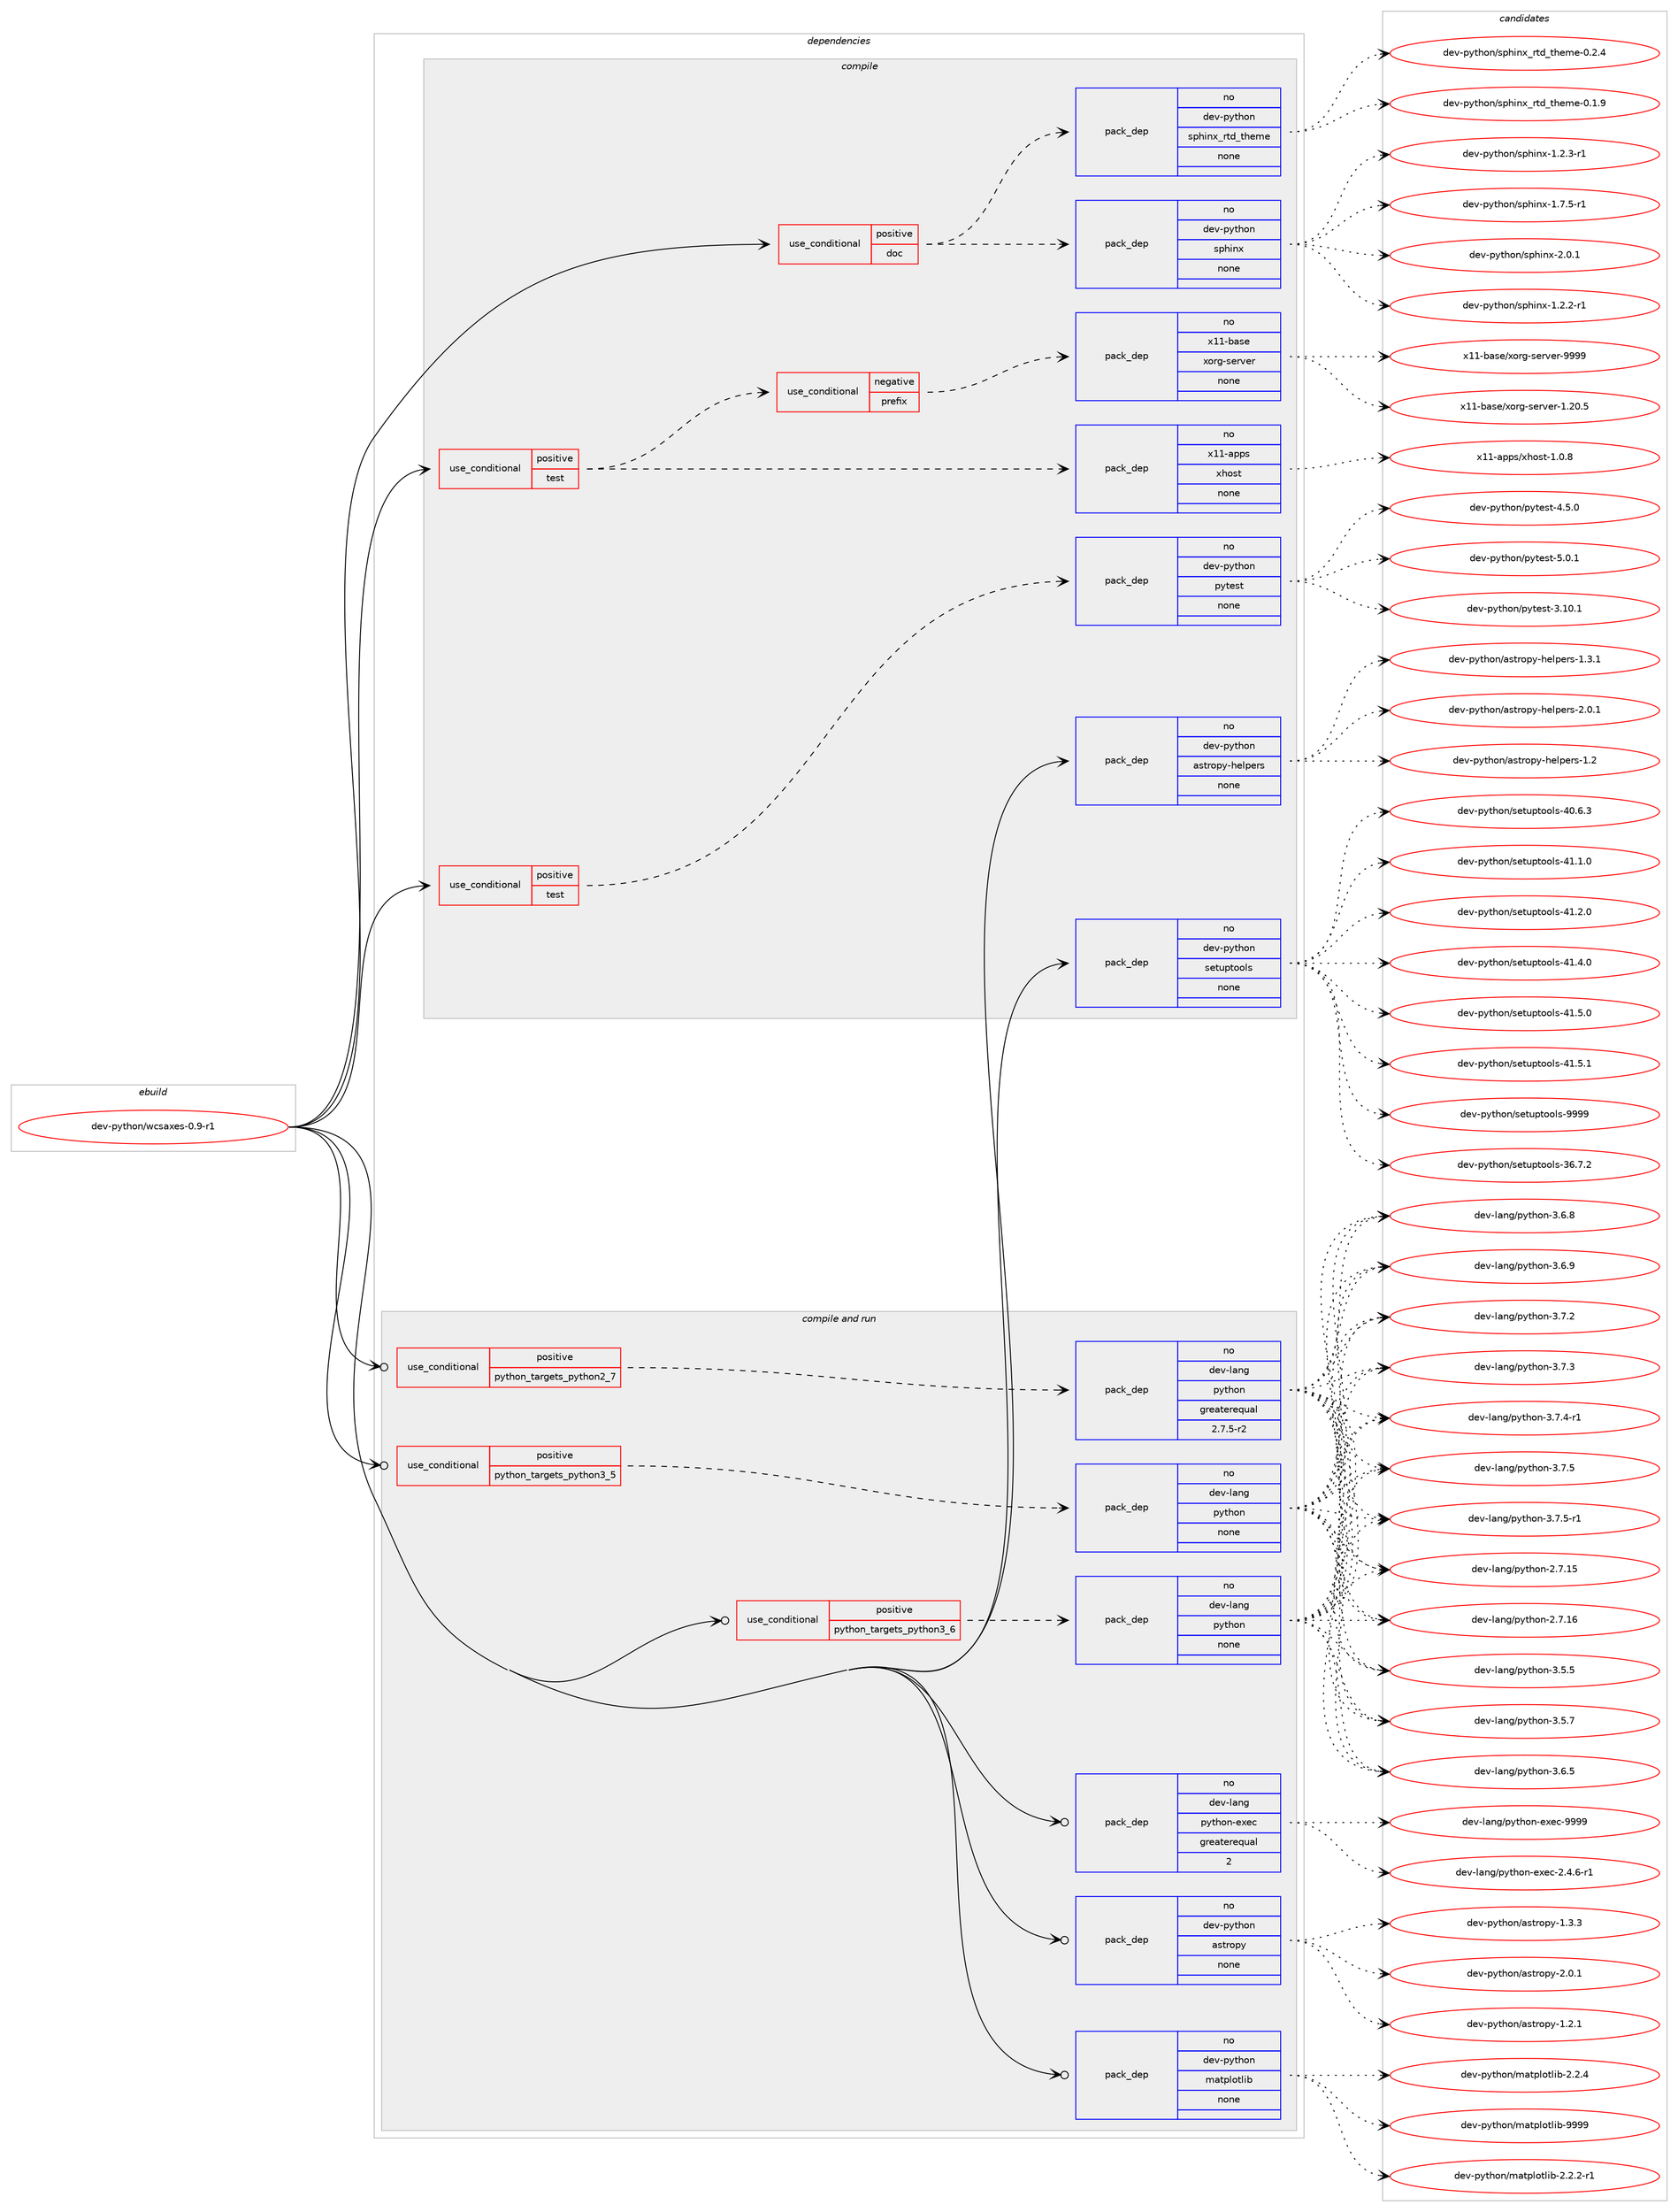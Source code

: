 digraph prolog {

# *************
# Graph options
# *************

newrank=true;
concentrate=true;
compound=true;
graph [rankdir=LR,fontname=Helvetica,fontsize=10,ranksep=1.5];#, ranksep=2.5, nodesep=0.2];
edge  [arrowhead=vee];
node  [fontname=Helvetica,fontsize=10];

# **********
# The ebuild
# **********

subgraph cluster_leftcol {
color=gray;
rank=same;
label=<<i>ebuild</i>>;
id [label="dev-python/wcsaxes-0.9-r1", color=red, width=4, href="../dev-python/wcsaxes-0.9-r1.svg"];
}

# ****************
# The dependencies
# ****************

subgraph cluster_midcol {
color=gray;
label=<<i>dependencies</i>>;
subgraph cluster_compile {
fillcolor="#eeeeee";
style=filled;
label=<<i>compile</i>>;
subgraph cond151266 {
dependency643376 [label=<<TABLE BORDER="0" CELLBORDER="1" CELLSPACING="0" CELLPADDING="4"><TR><TD ROWSPAN="3" CELLPADDING="10">use_conditional</TD></TR><TR><TD>positive</TD></TR><TR><TD>doc</TD></TR></TABLE>>, shape=none, color=red];
subgraph pack480221 {
dependency643377 [label=<<TABLE BORDER="0" CELLBORDER="1" CELLSPACING="0" CELLPADDING="4" WIDTH="220"><TR><TD ROWSPAN="6" CELLPADDING="30">pack_dep</TD></TR><TR><TD WIDTH="110">no</TD></TR><TR><TD>dev-python</TD></TR><TR><TD>sphinx</TD></TR><TR><TD>none</TD></TR><TR><TD></TD></TR></TABLE>>, shape=none, color=blue];
}
dependency643376:e -> dependency643377:w [weight=20,style="dashed",arrowhead="vee"];
subgraph pack480222 {
dependency643378 [label=<<TABLE BORDER="0" CELLBORDER="1" CELLSPACING="0" CELLPADDING="4" WIDTH="220"><TR><TD ROWSPAN="6" CELLPADDING="30">pack_dep</TD></TR><TR><TD WIDTH="110">no</TD></TR><TR><TD>dev-python</TD></TR><TR><TD>sphinx_rtd_theme</TD></TR><TR><TD>none</TD></TR><TR><TD></TD></TR></TABLE>>, shape=none, color=blue];
}
dependency643376:e -> dependency643378:w [weight=20,style="dashed",arrowhead="vee"];
}
id:e -> dependency643376:w [weight=20,style="solid",arrowhead="vee"];
subgraph cond151267 {
dependency643379 [label=<<TABLE BORDER="0" CELLBORDER="1" CELLSPACING="0" CELLPADDING="4"><TR><TD ROWSPAN="3" CELLPADDING="10">use_conditional</TD></TR><TR><TD>positive</TD></TR><TR><TD>test</TD></TR></TABLE>>, shape=none, color=red];
subgraph cond151268 {
dependency643380 [label=<<TABLE BORDER="0" CELLBORDER="1" CELLSPACING="0" CELLPADDING="4"><TR><TD ROWSPAN="3" CELLPADDING="10">use_conditional</TD></TR><TR><TD>negative</TD></TR><TR><TD>prefix</TD></TR></TABLE>>, shape=none, color=red];
subgraph pack480223 {
dependency643381 [label=<<TABLE BORDER="0" CELLBORDER="1" CELLSPACING="0" CELLPADDING="4" WIDTH="220"><TR><TD ROWSPAN="6" CELLPADDING="30">pack_dep</TD></TR><TR><TD WIDTH="110">no</TD></TR><TR><TD>x11-base</TD></TR><TR><TD>xorg-server</TD></TR><TR><TD>none</TD></TR><TR><TD></TD></TR></TABLE>>, shape=none, color=blue];
}
dependency643380:e -> dependency643381:w [weight=20,style="dashed",arrowhead="vee"];
}
dependency643379:e -> dependency643380:w [weight=20,style="dashed",arrowhead="vee"];
subgraph pack480224 {
dependency643382 [label=<<TABLE BORDER="0" CELLBORDER="1" CELLSPACING="0" CELLPADDING="4" WIDTH="220"><TR><TD ROWSPAN="6" CELLPADDING="30">pack_dep</TD></TR><TR><TD WIDTH="110">no</TD></TR><TR><TD>x11-apps</TD></TR><TR><TD>xhost</TD></TR><TR><TD>none</TD></TR><TR><TD></TD></TR></TABLE>>, shape=none, color=blue];
}
dependency643379:e -> dependency643382:w [weight=20,style="dashed",arrowhead="vee"];
}
id:e -> dependency643379:w [weight=20,style="solid",arrowhead="vee"];
subgraph cond151269 {
dependency643383 [label=<<TABLE BORDER="0" CELLBORDER="1" CELLSPACING="0" CELLPADDING="4"><TR><TD ROWSPAN="3" CELLPADDING="10">use_conditional</TD></TR><TR><TD>positive</TD></TR><TR><TD>test</TD></TR></TABLE>>, shape=none, color=red];
subgraph pack480225 {
dependency643384 [label=<<TABLE BORDER="0" CELLBORDER="1" CELLSPACING="0" CELLPADDING="4" WIDTH="220"><TR><TD ROWSPAN="6" CELLPADDING="30">pack_dep</TD></TR><TR><TD WIDTH="110">no</TD></TR><TR><TD>dev-python</TD></TR><TR><TD>pytest</TD></TR><TR><TD>none</TD></TR><TR><TD></TD></TR></TABLE>>, shape=none, color=blue];
}
dependency643383:e -> dependency643384:w [weight=20,style="dashed",arrowhead="vee"];
}
id:e -> dependency643383:w [weight=20,style="solid",arrowhead="vee"];
subgraph pack480226 {
dependency643385 [label=<<TABLE BORDER="0" CELLBORDER="1" CELLSPACING="0" CELLPADDING="4" WIDTH="220"><TR><TD ROWSPAN="6" CELLPADDING="30">pack_dep</TD></TR><TR><TD WIDTH="110">no</TD></TR><TR><TD>dev-python</TD></TR><TR><TD>astropy-helpers</TD></TR><TR><TD>none</TD></TR><TR><TD></TD></TR></TABLE>>, shape=none, color=blue];
}
id:e -> dependency643385:w [weight=20,style="solid",arrowhead="vee"];
subgraph pack480227 {
dependency643386 [label=<<TABLE BORDER="0" CELLBORDER="1" CELLSPACING="0" CELLPADDING="4" WIDTH="220"><TR><TD ROWSPAN="6" CELLPADDING="30">pack_dep</TD></TR><TR><TD WIDTH="110">no</TD></TR><TR><TD>dev-python</TD></TR><TR><TD>setuptools</TD></TR><TR><TD>none</TD></TR><TR><TD></TD></TR></TABLE>>, shape=none, color=blue];
}
id:e -> dependency643386:w [weight=20,style="solid",arrowhead="vee"];
}
subgraph cluster_compileandrun {
fillcolor="#eeeeee";
style=filled;
label=<<i>compile and run</i>>;
subgraph cond151270 {
dependency643387 [label=<<TABLE BORDER="0" CELLBORDER="1" CELLSPACING="0" CELLPADDING="4"><TR><TD ROWSPAN="3" CELLPADDING="10">use_conditional</TD></TR><TR><TD>positive</TD></TR><TR><TD>python_targets_python2_7</TD></TR></TABLE>>, shape=none, color=red];
subgraph pack480228 {
dependency643388 [label=<<TABLE BORDER="0" CELLBORDER="1" CELLSPACING="0" CELLPADDING="4" WIDTH="220"><TR><TD ROWSPAN="6" CELLPADDING="30">pack_dep</TD></TR><TR><TD WIDTH="110">no</TD></TR><TR><TD>dev-lang</TD></TR><TR><TD>python</TD></TR><TR><TD>greaterequal</TD></TR><TR><TD>2.7.5-r2</TD></TR></TABLE>>, shape=none, color=blue];
}
dependency643387:e -> dependency643388:w [weight=20,style="dashed",arrowhead="vee"];
}
id:e -> dependency643387:w [weight=20,style="solid",arrowhead="odotvee"];
subgraph cond151271 {
dependency643389 [label=<<TABLE BORDER="0" CELLBORDER="1" CELLSPACING="0" CELLPADDING="4"><TR><TD ROWSPAN="3" CELLPADDING="10">use_conditional</TD></TR><TR><TD>positive</TD></TR><TR><TD>python_targets_python3_5</TD></TR></TABLE>>, shape=none, color=red];
subgraph pack480229 {
dependency643390 [label=<<TABLE BORDER="0" CELLBORDER="1" CELLSPACING="0" CELLPADDING="4" WIDTH="220"><TR><TD ROWSPAN="6" CELLPADDING="30">pack_dep</TD></TR><TR><TD WIDTH="110">no</TD></TR><TR><TD>dev-lang</TD></TR><TR><TD>python</TD></TR><TR><TD>none</TD></TR><TR><TD></TD></TR></TABLE>>, shape=none, color=blue];
}
dependency643389:e -> dependency643390:w [weight=20,style="dashed",arrowhead="vee"];
}
id:e -> dependency643389:w [weight=20,style="solid",arrowhead="odotvee"];
subgraph cond151272 {
dependency643391 [label=<<TABLE BORDER="0" CELLBORDER="1" CELLSPACING="0" CELLPADDING="4"><TR><TD ROWSPAN="3" CELLPADDING="10">use_conditional</TD></TR><TR><TD>positive</TD></TR><TR><TD>python_targets_python3_6</TD></TR></TABLE>>, shape=none, color=red];
subgraph pack480230 {
dependency643392 [label=<<TABLE BORDER="0" CELLBORDER="1" CELLSPACING="0" CELLPADDING="4" WIDTH="220"><TR><TD ROWSPAN="6" CELLPADDING="30">pack_dep</TD></TR><TR><TD WIDTH="110">no</TD></TR><TR><TD>dev-lang</TD></TR><TR><TD>python</TD></TR><TR><TD>none</TD></TR><TR><TD></TD></TR></TABLE>>, shape=none, color=blue];
}
dependency643391:e -> dependency643392:w [weight=20,style="dashed",arrowhead="vee"];
}
id:e -> dependency643391:w [weight=20,style="solid",arrowhead="odotvee"];
subgraph pack480231 {
dependency643393 [label=<<TABLE BORDER="0" CELLBORDER="1" CELLSPACING="0" CELLPADDING="4" WIDTH="220"><TR><TD ROWSPAN="6" CELLPADDING="30">pack_dep</TD></TR><TR><TD WIDTH="110">no</TD></TR><TR><TD>dev-lang</TD></TR><TR><TD>python-exec</TD></TR><TR><TD>greaterequal</TD></TR><TR><TD>2</TD></TR></TABLE>>, shape=none, color=blue];
}
id:e -> dependency643393:w [weight=20,style="solid",arrowhead="odotvee"];
subgraph pack480232 {
dependency643394 [label=<<TABLE BORDER="0" CELLBORDER="1" CELLSPACING="0" CELLPADDING="4" WIDTH="220"><TR><TD ROWSPAN="6" CELLPADDING="30">pack_dep</TD></TR><TR><TD WIDTH="110">no</TD></TR><TR><TD>dev-python</TD></TR><TR><TD>astropy</TD></TR><TR><TD>none</TD></TR><TR><TD></TD></TR></TABLE>>, shape=none, color=blue];
}
id:e -> dependency643394:w [weight=20,style="solid",arrowhead="odotvee"];
subgraph pack480233 {
dependency643395 [label=<<TABLE BORDER="0" CELLBORDER="1" CELLSPACING="0" CELLPADDING="4" WIDTH="220"><TR><TD ROWSPAN="6" CELLPADDING="30">pack_dep</TD></TR><TR><TD WIDTH="110">no</TD></TR><TR><TD>dev-python</TD></TR><TR><TD>matplotlib</TD></TR><TR><TD>none</TD></TR><TR><TD></TD></TR></TABLE>>, shape=none, color=blue];
}
id:e -> dependency643395:w [weight=20,style="solid",arrowhead="odotvee"];
}
subgraph cluster_run {
fillcolor="#eeeeee";
style=filled;
label=<<i>run</i>>;
}
}

# **************
# The candidates
# **************

subgraph cluster_choices {
rank=same;
color=gray;
label=<<i>candidates</i>>;

subgraph choice480221 {
color=black;
nodesep=1;
choice10010111845112121116104111110471151121041051101204549465046504511449 [label="dev-python/sphinx-1.2.2-r1", color=red, width=4,href="../dev-python/sphinx-1.2.2-r1.svg"];
choice10010111845112121116104111110471151121041051101204549465046514511449 [label="dev-python/sphinx-1.2.3-r1", color=red, width=4,href="../dev-python/sphinx-1.2.3-r1.svg"];
choice10010111845112121116104111110471151121041051101204549465546534511449 [label="dev-python/sphinx-1.7.5-r1", color=red, width=4,href="../dev-python/sphinx-1.7.5-r1.svg"];
choice1001011184511212111610411111047115112104105110120455046484649 [label="dev-python/sphinx-2.0.1", color=red, width=4,href="../dev-python/sphinx-2.0.1.svg"];
dependency643377:e -> choice10010111845112121116104111110471151121041051101204549465046504511449:w [style=dotted,weight="100"];
dependency643377:e -> choice10010111845112121116104111110471151121041051101204549465046514511449:w [style=dotted,weight="100"];
dependency643377:e -> choice10010111845112121116104111110471151121041051101204549465546534511449:w [style=dotted,weight="100"];
dependency643377:e -> choice1001011184511212111610411111047115112104105110120455046484649:w [style=dotted,weight="100"];
}
subgraph choice480222 {
color=black;
nodesep=1;
choice10010111845112121116104111110471151121041051101209511411610095116104101109101454846494657 [label="dev-python/sphinx_rtd_theme-0.1.9", color=red, width=4,href="../dev-python/sphinx_rtd_theme-0.1.9.svg"];
choice10010111845112121116104111110471151121041051101209511411610095116104101109101454846504652 [label="dev-python/sphinx_rtd_theme-0.2.4", color=red, width=4,href="../dev-python/sphinx_rtd_theme-0.2.4.svg"];
dependency643378:e -> choice10010111845112121116104111110471151121041051101209511411610095116104101109101454846494657:w [style=dotted,weight="100"];
dependency643378:e -> choice10010111845112121116104111110471151121041051101209511411610095116104101109101454846504652:w [style=dotted,weight="100"];
}
subgraph choice480223 {
color=black;
nodesep=1;
choice1204949459897115101471201111141034511510111411810111445494650484653 [label="x11-base/xorg-server-1.20.5", color=red, width=4,href="../x11-base/xorg-server-1.20.5.svg"];
choice120494945989711510147120111114103451151011141181011144557575757 [label="x11-base/xorg-server-9999", color=red, width=4,href="../x11-base/xorg-server-9999.svg"];
dependency643381:e -> choice1204949459897115101471201111141034511510111411810111445494650484653:w [style=dotted,weight="100"];
dependency643381:e -> choice120494945989711510147120111114103451151011141181011144557575757:w [style=dotted,weight="100"];
}
subgraph choice480224 {
color=black;
nodesep=1;
choice1204949459711211211547120104111115116454946484656 [label="x11-apps/xhost-1.0.8", color=red, width=4,href="../x11-apps/xhost-1.0.8.svg"];
dependency643382:e -> choice1204949459711211211547120104111115116454946484656:w [style=dotted,weight="100"];
}
subgraph choice480225 {
color=black;
nodesep=1;
choice100101118451121211161041111104711212111610111511645514649484649 [label="dev-python/pytest-3.10.1", color=red, width=4,href="../dev-python/pytest-3.10.1.svg"];
choice1001011184511212111610411111047112121116101115116455246534648 [label="dev-python/pytest-4.5.0", color=red, width=4,href="../dev-python/pytest-4.5.0.svg"];
choice1001011184511212111610411111047112121116101115116455346484649 [label="dev-python/pytest-5.0.1", color=red, width=4,href="../dev-python/pytest-5.0.1.svg"];
dependency643384:e -> choice100101118451121211161041111104711212111610111511645514649484649:w [style=dotted,weight="100"];
dependency643384:e -> choice1001011184511212111610411111047112121116101115116455246534648:w [style=dotted,weight="100"];
dependency643384:e -> choice1001011184511212111610411111047112121116101115116455346484649:w [style=dotted,weight="100"];
}
subgraph choice480226 {
color=black;
nodesep=1;
choice1001011184511212111610411111047971151161141111121214510410110811210111411545494650 [label="dev-python/astropy-helpers-1.2", color=red, width=4,href="../dev-python/astropy-helpers-1.2.svg"];
choice10010111845112121116104111110479711511611411111212145104101108112101114115454946514649 [label="dev-python/astropy-helpers-1.3.1", color=red, width=4,href="../dev-python/astropy-helpers-1.3.1.svg"];
choice10010111845112121116104111110479711511611411111212145104101108112101114115455046484649 [label="dev-python/astropy-helpers-2.0.1", color=red, width=4,href="../dev-python/astropy-helpers-2.0.1.svg"];
dependency643385:e -> choice1001011184511212111610411111047971151161141111121214510410110811210111411545494650:w [style=dotted,weight="100"];
dependency643385:e -> choice10010111845112121116104111110479711511611411111212145104101108112101114115454946514649:w [style=dotted,weight="100"];
dependency643385:e -> choice10010111845112121116104111110479711511611411111212145104101108112101114115455046484649:w [style=dotted,weight="100"];
}
subgraph choice480227 {
color=black;
nodesep=1;
choice100101118451121211161041111104711510111611711211611111110811545515446554650 [label="dev-python/setuptools-36.7.2", color=red, width=4,href="../dev-python/setuptools-36.7.2.svg"];
choice100101118451121211161041111104711510111611711211611111110811545524846544651 [label="dev-python/setuptools-40.6.3", color=red, width=4,href="../dev-python/setuptools-40.6.3.svg"];
choice100101118451121211161041111104711510111611711211611111110811545524946494648 [label="dev-python/setuptools-41.1.0", color=red, width=4,href="../dev-python/setuptools-41.1.0.svg"];
choice100101118451121211161041111104711510111611711211611111110811545524946504648 [label="dev-python/setuptools-41.2.0", color=red, width=4,href="../dev-python/setuptools-41.2.0.svg"];
choice100101118451121211161041111104711510111611711211611111110811545524946524648 [label="dev-python/setuptools-41.4.0", color=red, width=4,href="../dev-python/setuptools-41.4.0.svg"];
choice100101118451121211161041111104711510111611711211611111110811545524946534648 [label="dev-python/setuptools-41.5.0", color=red, width=4,href="../dev-python/setuptools-41.5.0.svg"];
choice100101118451121211161041111104711510111611711211611111110811545524946534649 [label="dev-python/setuptools-41.5.1", color=red, width=4,href="../dev-python/setuptools-41.5.1.svg"];
choice10010111845112121116104111110471151011161171121161111111081154557575757 [label="dev-python/setuptools-9999", color=red, width=4,href="../dev-python/setuptools-9999.svg"];
dependency643386:e -> choice100101118451121211161041111104711510111611711211611111110811545515446554650:w [style=dotted,weight="100"];
dependency643386:e -> choice100101118451121211161041111104711510111611711211611111110811545524846544651:w [style=dotted,weight="100"];
dependency643386:e -> choice100101118451121211161041111104711510111611711211611111110811545524946494648:w [style=dotted,weight="100"];
dependency643386:e -> choice100101118451121211161041111104711510111611711211611111110811545524946504648:w [style=dotted,weight="100"];
dependency643386:e -> choice100101118451121211161041111104711510111611711211611111110811545524946524648:w [style=dotted,weight="100"];
dependency643386:e -> choice100101118451121211161041111104711510111611711211611111110811545524946534648:w [style=dotted,weight="100"];
dependency643386:e -> choice100101118451121211161041111104711510111611711211611111110811545524946534649:w [style=dotted,weight="100"];
dependency643386:e -> choice10010111845112121116104111110471151011161171121161111111081154557575757:w [style=dotted,weight="100"];
}
subgraph choice480228 {
color=black;
nodesep=1;
choice10010111845108971101034711212111610411111045504655464953 [label="dev-lang/python-2.7.15", color=red, width=4,href="../dev-lang/python-2.7.15.svg"];
choice10010111845108971101034711212111610411111045504655464954 [label="dev-lang/python-2.7.16", color=red, width=4,href="../dev-lang/python-2.7.16.svg"];
choice100101118451089711010347112121116104111110455146534653 [label="dev-lang/python-3.5.5", color=red, width=4,href="../dev-lang/python-3.5.5.svg"];
choice100101118451089711010347112121116104111110455146534655 [label="dev-lang/python-3.5.7", color=red, width=4,href="../dev-lang/python-3.5.7.svg"];
choice100101118451089711010347112121116104111110455146544653 [label="dev-lang/python-3.6.5", color=red, width=4,href="../dev-lang/python-3.6.5.svg"];
choice100101118451089711010347112121116104111110455146544656 [label="dev-lang/python-3.6.8", color=red, width=4,href="../dev-lang/python-3.6.8.svg"];
choice100101118451089711010347112121116104111110455146544657 [label="dev-lang/python-3.6.9", color=red, width=4,href="../dev-lang/python-3.6.9.svg"];
choice100101118451089711010347112121116104111110455146554650 [label="dev-lang/python-3.7.2", color=red, width=4,href="../dev-lang/python-3.7.2.svg"];
choice100101118451089711010347112121116104111110455146554651 [label="dev-lang/python-3.7.3", color=red, width=4,href="../dev-lang/python-3.7.3.svg"];
choice1001011184510897110103471121211161041111104551465546524511449 [label="dev-lang/python-3.7.4-r1", color=red, width=4,href="../dev-lang/python-3.7.4-r1.svg"];
choice100101118451089711010347112121116104111110455146554653 [label="dev-lang/python-3.7.5", color=red, width=4,href="../dev-lang/python-3.7.5.svg"];
choice1001011184510897110103471121211161041111104551465546534511449 [label="dev-lang/python-3.7.5-r1", color=red, width=4,href="../dev-lang/python-3.7.5-r1.svg"];
dependency643388:e -> choice10010111845108971101034711212111610411111045504655464953:w [style=dotted,weight="100"];
dependency643388:e -> choice10010111845108971101034711212111610411111045504655464954:w [style=dotted,weight="100"];
dependency643388:e -> choice100101118451089711010347112121116104111110455146534653:w [style=dotted,weight="100"];
dependency643388:e -> choice100101118451089711010347112121116104111110455146534655:w [style=dotted,weight="100"];
dependency643388:e -> choice100101118451089711010347112121116104111110455146544653:w [style=dotted,weight="100"];
dependency643388:e -> choice100101118451089711010347112121116104111110455146544656:w [style=dotted,weight="100"];
dependency643388:e -> choice100101118451089711010347112121116104111110455146544657:w [style=dotted,weight="100"];
dependency643388:e -> choice100101118451089711010347112121116104111110455146554650:w [style=dotted,weight="100"];
dependency643388:e -> choice100101118451089711010347112121116104111110455146554651:w [style=dotted,weight="100"];
dependency643388:e -> choice1001011184510897110103471121211161041111104551465546524511449:w [style=dotted,weight="100"];
dependency643388:e -> choice100101118451089711010347112121116104111110455146554653:w [style=dotted,weight="100"];
dependency643388:e -> choice1001011184510897110103471121211161041111104551465546534511449:w [style=dotted,weight="100"];
}
subgraph choice480229 {
color=black;
nodesep=1;
choice10010111845108971101034711212111610411111045504655464953 [label="dev-lang/python-2.7.15", color=red, width=4,href="../dev-lang/python-2.7.15.svg"];
choice10010111845108971101034711212111610411111045504655464954 [label="dev-lang/python-2.7.16", color=red, width=4,href="../dev-lang/python-2.7.16.svg"];
choice100101118451089711010347112121116104111110455146534653 [label="dev-lang/python-3.5.5", color=red, width=4,href="../dev-lang/python-3.5.5.svg"];
choice100101118451089711010347112121116104111110455146534655 [label="dev-lang/python-3.5.7", color=red, width=4,href="../dev-lang/python-3.5.7.svg"];
choice100101118451089711010347112121116104111110455146544653 [label="dev-lang/python-3.6.5", color=red, width=4,href="../dev-lang/python-3.6.5.svg"];
choice100101118451089711010347112121116104111110455146544656 [label="dev-lang/python-3.6.8", color=red, width=4,href="../dev-lang/python-3.6.8.svg"];
choice100101118451089711010347112121116104111110455146544657 [label="dev-lang/python-3.6.9", color=red, width=4,href="../dev-lang/python-3.6.9.svg"];
choice100101118451089711010347112121116104111110455146554650 [label="dev-lang/python-3.7.2", color=red, width=4,href="../dev-lang/python-3.7.2.svg"];
choice100101118451089711010347112121116104111110455146554651 [label="dev-lang/python-3.7.3", color=red, width=4,href="../dev-lang/python-3.7.3.svg"];
choice1001011184510897110103471121211161041111104551465546524511449 [label="dev-lang/python-3.7.4-r1", color=red, width=4,href="../dev-lang/python-3.7.4-r1.svg"];
choice100101118451089711010347112121116104111110455146554653 [label="dev-lang/python-3.7.5", color=red, width=4,href="../dev-lang/python-3.7.5.svg"];
choice1001011184510897110103471121211161041111104551465546534511449 [label="dev-lang/python-3.7.5-r1", color=red, width=4,href="../dev-lang/python-3.7.5-r1.svg"];
dependency643390:e -> choice10010111845108971101034711212111610411111045504655464953:w [style=dotted,weight="100"];
dependency643390:e -> choice10010111845108971101034711212111610411111045504655464954:w [style=dotted,weight="100"];
dependency643390:e -> choice100101118451089711010347112121116104111110455146534653:w [style=dotted,weight="100"];
dependency643390:e -> choice100101118451089711010347112121116104111110455146534655:w [style=dotted,weight="100"];
dependency643390:e -> choice100101118451089711010347112121116104111110455146544653:w [style=dotted,weight="100"];
dependency643390:e -> choice100101118451089711010347112121116104111110455146544656:w [style=dotted,weight="100"];
dependency643390:e -> choice100101118451089711010347112121116104111110455146544657:w [style=dotted,weight="100"];
dependency643390:e -> choice100101118451089711010347112121116104111110455146554650:w [style=dotted,weight="100"];
dependency643390:e -> choice100101118451089711010347112121116104111110455146554651:w [style=dotted,weight="100"];
dependency643390:e -> choice1001011184510897110103471121211161041111104551465546524511449:w [style=dotted,weight="100"];
dependency643390:e -> choice100101118451089711010347112121116104111110455146554653:w [style=dotted,weight="100"];
dependency643390:e -> choice1001011184510897110103471121211161041111104551465546534511449:w [style=dotted,weight="100"];
}
subgraph choice480230 {
color=black;
nodesep=1;
choice10010111845108971101034711212111610411111045504655464953 [label="dev-lang/python-2.7.15", color=red, width=4,href="../dev-lang/python-2.7.15.svg"];
choice10010111845108971101034711212111610411111045504655464954 [label="dev-lang/python-2.7.16", color=red, width=4,href="../dev-lang/python-2.7.16.svg"];
choice100101118451089711010347112121116104111110455146534653 [label="dev-lang/python-3.5.5", color=red, width=4,href="../dev-lang/python-3.5.5.svg"];
choice100101118451089711010347112121116104111110455146534655 [label="dev-lang/python-3.5.7", color=red, width=4,href="../dev-lang/python-3.5.7.svg"];
choice100101118451089711010347112121116104111110455146544653 [label="dev-lang/python-3.6.5", color=red, width=4,href="../dev-lang/python-3.6.5.svg"];
choice100101118451089711010347112121116104111110455146544656 [label="dev-lang/python-3.6.8", color=red, width=4,href="../dev-lang/python-3.6.8.svg"];
choice100101118451089711010347112121116104111110455146544657 [label="dev-lang/python-3.6.9", color=red, width=4,href="../dev-lang/python-3.6.9.svg"];
choice100101118451089711010347112121116104111110455146554650 [label="dev-lang/python-3.7.2", color=red, width=4,href="../dev-lang/python-3.7.2.svg"];
choice100101118451089711010347112121116104111110455146554651 [label="dev-lang/python-3.7.3", color=red, width=4,href="../dev-lang/python-3.7.3.svg"];
choice1001011184510897110103471121211161041111104551465546524511449 [label="dev-lang/python-3.7.4-r1", color=red, width=4,href="../dev-lang/python-3.7.4-r1.svg"];
choice100101118451089711010347112121116104111110455146554653 [label="dev-lang/python-3.7.5", color=red, width=4,href="../dev-lang/python-3.7.5.svg"];
choice1001011184510897110103471121211161041111104551465546534511449 [label="dev-lang/python-3.7.5-r1", color=red, width=4,href="../dev-lang/python-3.7.5-r1.svg"];
dependency643392:e -> choice10010111845108971101034711212111610411111045504655464953:w [style=dotted,weight="100"];
dependency643392:e -> choice10010111845108971101034711212111610411111045504655464954:w [style=dotted,weight="100"];
dependency643392:e -> choice100101118451089711010347112121116104111110455146534653:w [style=dotted,weight="100"];
dependency643392:e -> choice100101118451089711010347112121116104111110455146534655:w [style=dotted,weight="100"];
dependency643392:e -> choice100101118451089711010347112121116104111110455146544653:w [style=dotted,weight="100"];
dependency643392:e -> choice100101118451089711010347112121116104111110455146544656:w [style=dotted,weight="100"];
dependency643392:e -> choice100101118451089711010347112121116104111110455146544657:w [style=dotted,weight="100"];
dependency643392:e -> choice100101118451089711010347112121116104111110455146554650:w [style=dotted,weight="100"];
dependency643392:e -> choice100101118451089711010347112121116104111110455146554651:w [style=dotted,weight="100"];
dependency643392:e -> choice1001011184510897110103471121211161041111104551465546524511449:w [style=dotted,weight="100"];
dependency643392:e -> choice100101118451089711010347112121116104111110455146554653:w [style=dotted,weight="100"];
dependency643392:e -> choice1001011184510897110103471121211161041111104551465546534511449:w [style=dotted,weight="100"];
}
subgraph choice480231 {
color=black;
nodesep=1;
choice10010111845108971101034711212111610411111045101120101994550465246544511449 [label="dev-lang/python-exec-2.4.6-r1", color=red, width=4,href="../dev-lang/python-exec-2.4.6-r1.svg"];
choice10010111845108971101034711212111610411111045101120101994557575757 [label="dev-lang/python-exec-9999", color=red, width=4,href="../dev-lang/python-exec-9999.svg"];
dependency643393:e -> choice10010111845108971101034711212111610411111045101120101994550465246544511449:w [style=dotted,weight="100"];
dependency643393:e -> choice10010111845108971101034711212111610411111045101120101994557575757:w [style=dotted,weight="100"];
}
subgraph choice480232 {
color=black;
nodesep=1;
choice100101118451121211161041111104797115116114111112121454946504649 [label="dev-python/astropy-1.2.1", color=red, width=4,href="../dev-python/astropy-1.2.1.svg"];
choice100101118451121211161041111104797115116114111112121454946514651 [label="dev-python/astropy-1.3.3", color=red, width=4,href="../dev-python/astropy-1.3.3.svg"];
choice100101118451121211161041111104797115116114111112121455046484649 [label="dev-python/astropy-2.0.1", color=red, width=4,href="../dev-python/astropy-2.0.1.svg"];
dependency643394:e -> choice100101118451121211161041111104797115116114111112121454946504649:w [style=dotted,weight="100"];
dependency643394:e -> choice100101118451121211161041111104797115116114111112121454946514651:w [style=dotted,weight="100"];
dependency643394:e -> choice100101118451121211161041111104797115116114111112121455046484649:w [style=dotted,weight="100"];
}
subgraph choice480233 {
color=black;
nodesep=1;
choice100101118451121211161041111104710997116112108111116108105984550465046504511449 [label="dev-python/matplotlib-2.2.2-r1", color=red, width=4,href="../dev-python/matplotlib-2.2.2-r1.svg"];
choice10010111845112121116104111110471099711611210811111610810598455046504652 [label="dev-python/matplotlib-2.2.4", color=red, width=4,href="../dev-python/matplotlib-2.2.4.svg"];
choice100101118451121211161041111104710997116112108111116108105984557575757 [label="dev-python/matplotlib-9999", color=red, width=4,href="../dev-python/matplotlib-9999.svg"];
dependency643395:e -> choice100101118451121211161041111104710997116112108111116108105984550465046504511449:w [style=dotted,weight="100"];
dependency643395:e -> choice10010111845112121116104111110471099711611210811111610810598455046504652:w [style=dotted,weight="100"];
dependency643395:e -> choice100101118451121211161041111104710997116112108111116108105984557575757:w [style=dotted,weight="100"];
}
}

}
